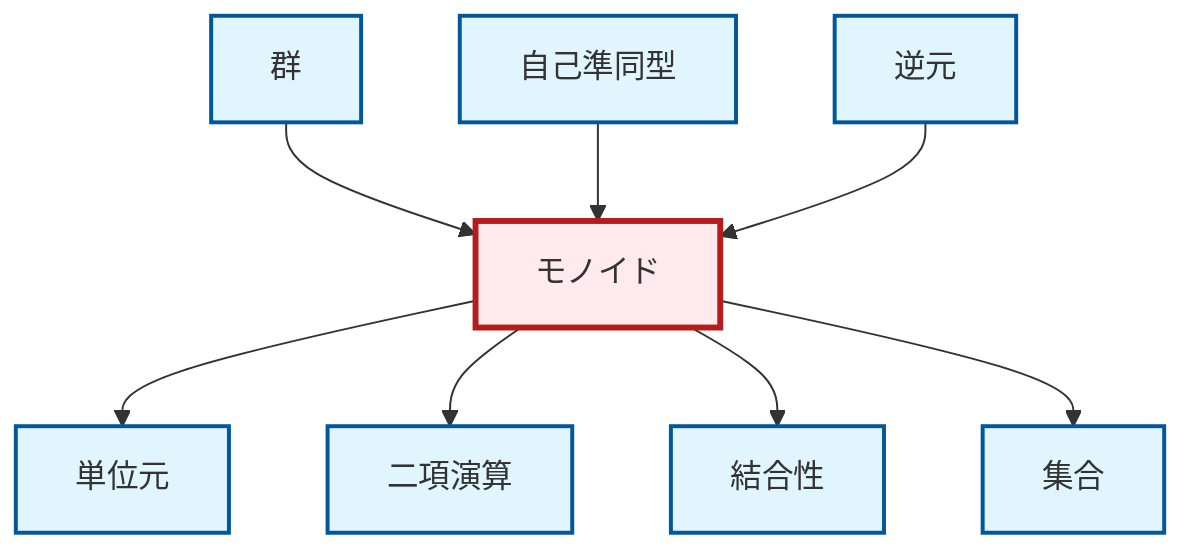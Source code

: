 graph TD
    classDef definition fill:#e1f5fe,stroke:#01579b,stroke-width:2px
    classDef theorem fill:#f3e5f5,stroke:#4a148c,stroke-width:2px
    classDef axiom fill:#fff3e0,stroke:#e65100,stroke-width:2px
    classDef example fill:#e8f5e9,stroke:#1b5e20,stroke-width:2px
    classDef current fill:#ffebee,stroke:#b71c1c,stroke-width:3px
    def-binary-operation["二項演算"]:::definition
    def-group["群"]:::definition
    def-monoid["モノイド"]:::definition
    def-set["集合"]:::definition
    def-inverse-element["逆元"]:::definition
    def-identity-element["単位元"]:::definition
    def-endomorphism["自己準同型"]:::definition
    def-associativity["結合性"]:::definition
    def-group --> def-monoid
    def-monoid --> def-identity-element
    def-monoid --> def-binary-operation
    def-endomorphism --> def-monoid
    def-monoid --> def-associativity
    def-monoid --> def-set
    def-inverse-element --> def-monoid
    class def-monoid current
